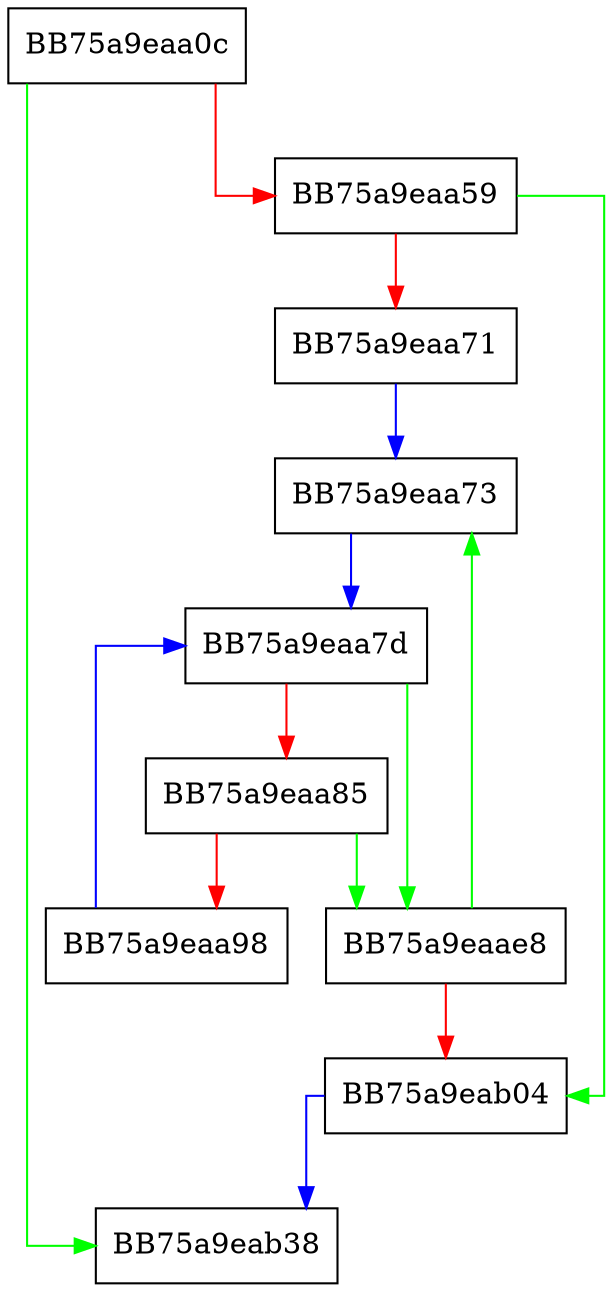 digraph rehash {
  node [shape="box"];
  graph [splines=ortho];
  BB75a9eaa0c -> BB75a9eab38 [color="green"];
  BB75a9eaa0c -> BB75a9eaa59 [color="red"];
  BB75a9eaa59 -> BB75a9eab04 [color="green"];
  BB75a9eaa59 -> BB75a9eaa71 [color="red"];
  BB75a9eaa71 -> BB75a9eaa73 [color="blue"];
  BB75a9eaa73 -> BB75a9eaa7d [color="blue"];
  BB75a9eaa7d -> BB75a9eaae8 [color="green"];
  BB75a9eaa7d -> BB75a9eaa85 [color="red"];
  BB75a9eaa85 -> BB75a9eaae8 [color="green"];
  BB75a9eaa85 -> BB75a9eaa98 [color="red"];
  BB75a9eaa98 -> BB75a9eaa7d [color="blue"];
  BB75a9eaae8 -> BB75a9eaa73 [color="green"];
  BB75a9eaae8 -> BB75a9eab04 [color="red"];
  BB75a9eab04 -> BB75a9eab38 [color="blue"];
}